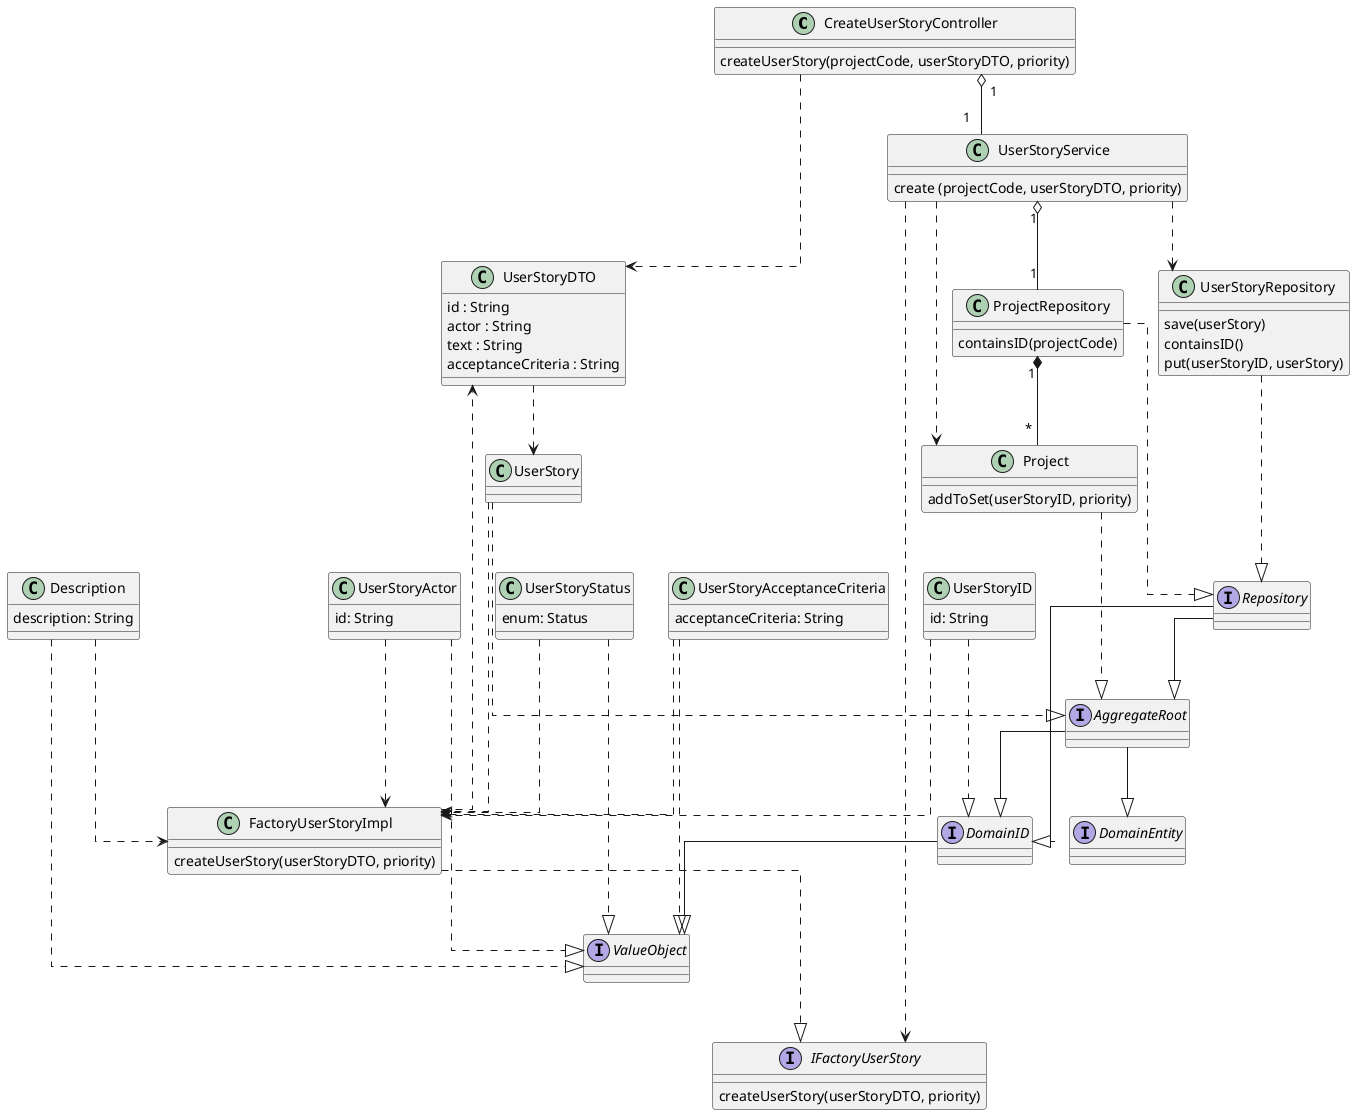 @startuml
skinparam linetype ortho

class CreateUserStoryController {
createUserStory(projectCode, userStoryDTO, priority)
}

class UserStoryService {
create (projectCode, userStoryDTO, priority)
}

class ProjectRepository {
containsID(projectCode)
}

interface IFactoryUserStory {
createUserStory(userStoryDTO, priority)
}

class FactoryUserStoryImpl {
createUserStory(userStoryDTO, priority)
}

class UserStoryID {
id: String
}

class UserStoryActor {
id: String
}

class UserStoryStatus {
enum: Status
}

class UserStoryAcceptanceCriteria {
acceptanceCriteria: String
}

class Description {
description: String
}

class UserStory {
}

class UserStoryRepository {
save(userStory)
containsID()
put(userStoryID, userStory)
}

class Project {
addToSet(userStoryID, priority)
}
/'
class ProjectCode {
projectCode :String
}
'/
class UserStoryDTO {
id : String
actor : String
text : String
acceptanceCriteria : String
}

interface ValueObject {
}

interface DomainID {
}

interface Repository {
}

interface AggregateRoot {
}

interface DomainEntity {
}

CreateUserStoryController "1" o--"1" UserStoryService
UserStoryService "1" o--"1" ProjectRepository
CreateUserStoryController ..> UserStoryDTO
ProjectRepository "      1" *-- "                    *" Project
UserStoryDTO ..> UserStory


FactoryUserStoryImpl -..|> IFactoryUserStory
UserStoryID -..> FactoryUserStoryImpl
UserStoryActor-..> FactoryUserStoryImpl
UserStoryStatus-..> FactoryUserStoryImpl
UserStoryAcceptanceCriteria-..> FactoryUserStoryImpl
Description-..> FactoryUserStoryImpl
UserStory-..> FactoryUserStoryImpl
FactoryUserStoryImpl -..> UserStoryDTO
UserStoryService ..> IFactoryUserStory
UserStoryService ..> UserStoryRepository
UserStoryService ..> Project

UserStoryActor -..|> ValueObject
UserStoryStatus -..|> ValueObject
Description -..|> ValueObject
UserStoryAcceptanceCriteria -..|> ValueObject
UserStoryID -..|> DomainID

UserStoryRepository -..|> Repository
ProjectRepository -..|> Repository

Project -..|> AggregateRoot
UserStory -..|> AggregateRoot

DomainID --|> ValueObject

Repository --|> DomainID
Repository --|> AggregateRoot

AggregateRoot --|> DomainID
AggregateRoot --|> DomainEntity

@enduml